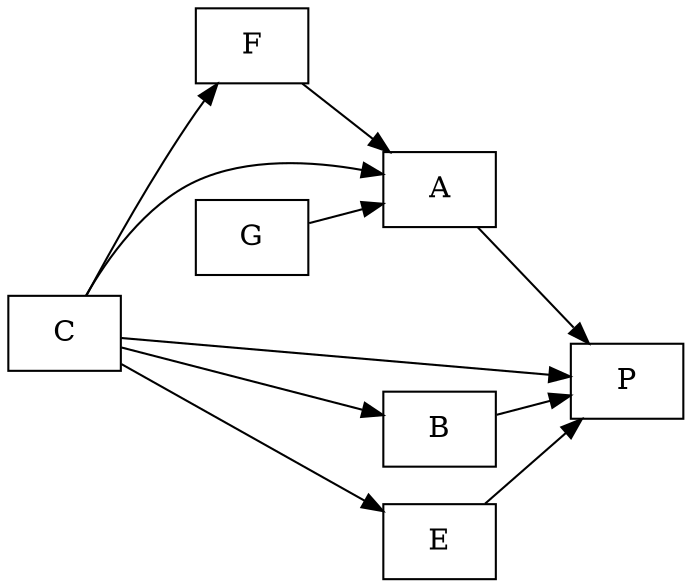 digraph DependencyGraph {
    rankdir=LR;
    node [shape=box];

    "C" -> "F";
    "A" -> "P";
    "B" -> "P";
    "C" -> "P";
    "E" -> "P";
    "C" -> "A";
    "F" -> "A";
    "G" -> "A";
    "C" -> "B";
    "C" -> "E";
}

